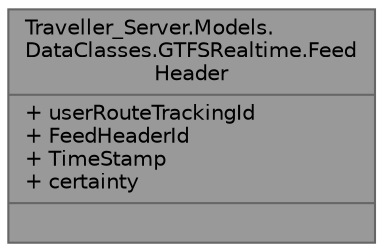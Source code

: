 digraph "Traveller_Server.Models.DataClasses.GTFSRealtime.FeedHeader"
{
 // LATEX_PDF_SIZE
  bgcolor="transparent";
  edge [fontname=Helvetica,fontsize=10,labelfontname=Helvetica,labelfontsize=10];
  node [fontname=Helvetica,fontsize=10,shape=box,height=0.2,width=0.4];
  Node1 [shape=record,label="{Traveller_Server.Models.\lDataClasses.GTFSRealtime.Feed\lHeader\n|+ userRouteTrackingId\l+ FeedHeaderId\l+ TimeStamp\l+ certainty\l|}",height=0.2,width=0.4,color="gray40", fillcolor="grey60", style="filled", fontcolor="black",tooltip="Metada about a message feed."];
}
